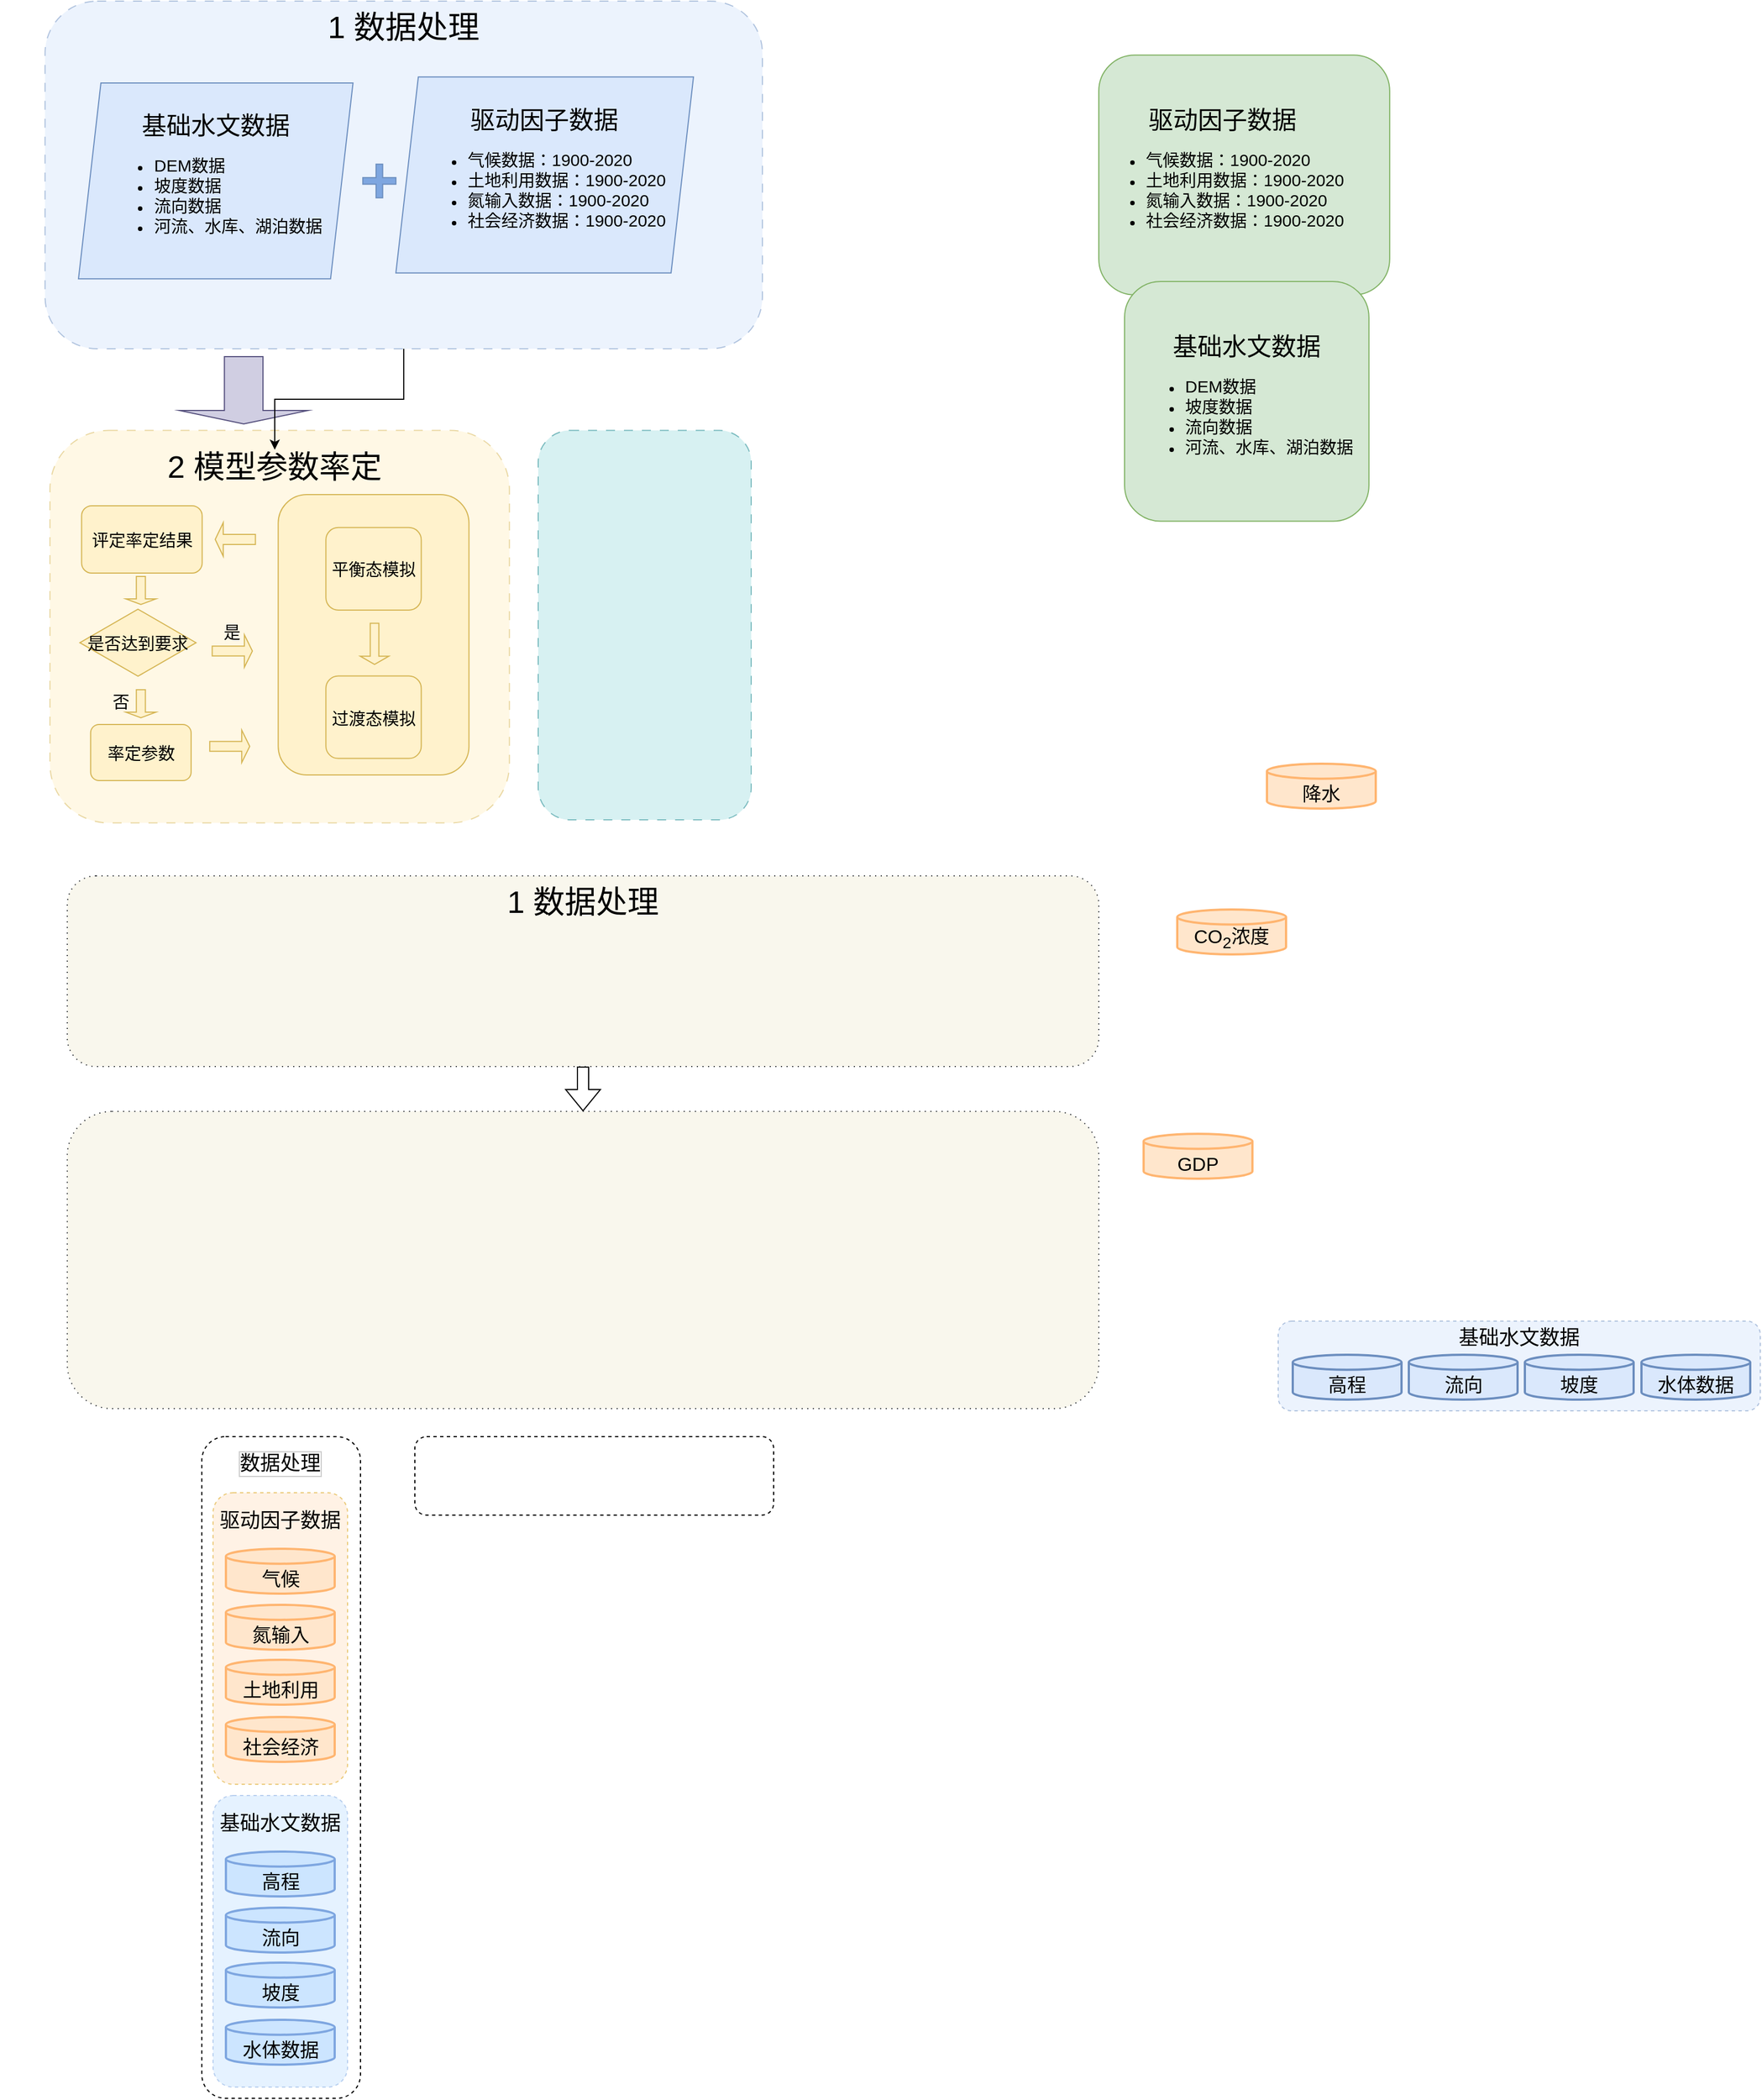 <mxfile version="27.1.4">
  <diagram id="C5RBs43oDa-KdzZeNtuy" name="Page-1">
    <mxGraphModel dx="1426" dy="791" grid="1" gridSize="10" guides="1" tooltips="1" connect="1" arrows="1" fold="1" page="1" pageScale="1" pageWidth="827" pageHeight="1169" math="0" shadow="0">
      <root>
        <mxCell id="WIyWlLk6GJQsqaUBKTNV-0" />
        <mxCell id="WIyWlLk6GJQsqaUBKTNV-1" parent="WIyWlLk6GJQsqaUBKTNV-0" />
        <mxCell id="oJPnfznHVFl8mpxEo0FU-79" value="" style="rounded=1;whiteSpace=wrap;html=1;dashed=1;" vertex="1" parent="WIyWlLk6GJQsqaUBKTNV-1">
          <mxGeometry x="200" y="1300" width="141.5" height="590" as="geometry" />
        </mxCell>
        <mxCell id="oJPnfznHVFl8mpxEo0FU-6" value="" style="group;dashed=1;fillColor=#dae8fc;strokeColor=#6c8ebf;opacity=0;" vertex="1" connectable="0" parent="WIyWlLk6GJQsqaUBKTNV-1">
          <mxGeometry x="70" y="20" width="630" height="382.76" as="geometry" />
        </mxCell>
        <mxCell id="oJPnfznHVFl8mpxEo0FU-4" value="&lt;font style=&quot;font-size: 28px;&quot;&gt;1 数据处理&lt;/font&gt;" style="rounded=1;whiteSpace=wrap;html=1;fillColor=#dae8fc;strokeColor=#6c8ebf;verticalAlign=top;dashed=1;opacity=50;dashPattern=8 8;" vertex="1" parent="oJPnfznHVFl8mpxEo0FU-6">
          <mxGeometry x="-9.83" width="639.83" height="310" as="geometry" />
        </mxCell>
        <mxCell id="oJPnfznHVFl8mpxEo0FU-9" value="" style="shape=cross;whiteSpace=wrap;html=1;fillColor=#7EA6E0;strokeColor=#6c8ebf;" vertex="1" parent="oJPnfznHVFl8mpxEo0FU-6">
          <mxGeometry x="273.603" y="145.34" width="29.492" height="30" as="geometry" />
        </mxCell>
        <mxCell id="oJPnfznHVFl8mpxEo0FU-14" value="" style="shape=singleArrow;direction=south;whiteSpace=wrap;html=1;strokeColor=#56517e;fillColor=#d0cee2;" vertex="1" parent="oJPnfznHVFl8mpxEo0FU-6">
          <mxGeometry x="109.998" y="317" width="114.702" height="60" as="geometry" />
        </mxCell>
        <mxCell id="oJPnfznHVFl8mpxEo0FU-18" value="&lt;div&gt;&lt;font style=&quot;font-size: 22px;&quot;&gt;基础水文数据&lt;/font&gt;&lt;/div&gt;&lt;div&gt;&lt;ul&gt;&lt;li style=&quot;text-align: left;&quot;&gt;&lt;font style=&quot;font-size: 15px;&quot;&gt;DEM数据&lt;/font&gt;&lt;/li&gt;&lt;li style=&quot;text-align: left;&quot;&gt;&lt;font style=&quot;font-size: 15px;&quot;&gt;坡度数据&lt;/font&gt;&lt;/li&gt;&lt;li style=&quot;text-align: left;&quot;&gt;&lt;font style=&quot;font-size: 15px;&quot;&gt;流向数据&lt;/font&gt;&lt;/li&gt;&lt;li style=&quot;text-align: left;&quot;&gt;&lt;font style=&quot;font-size: 15px;&quot;&gt;河流、水库、湖泊数据&lt;/font&gt;&lt;/li&gt;&lt;/ul&gt;&lt;/div&gt;" style="shape=parallelogram;perimeter=parallelogramPerimeter;whiteSpace=wrap;html=1;fixedSize=1;fillColor=#dae8fc;strokeColor=#6c8ebf;" vertex="1" parent="oJPnfznHVFl8mpxEo0FU-6">
          <mxGeometry x="19.996" y="73.01" width="244.839" height="174.66" as="geometry" />
        </mxCell>
        <mxCell id="oJPnfznHVFl8mpxEo0FU-17" value="&lt;div&gt;&lt;font style=&quot;font-size: 22px;&quot;&gt;驱动因子数据&lt;/font&gt;&lt;/div&gt;&lt;ul style=&quot;text-align: left;&quot;&gt;&lt;li&gt;&lt;font style=&quot;font-size: 15px;&quot;&gt;气候数据：1900-2020&lt;/font&gt;&lt;/li&gt;&lt;li&gt;&lt;font style=&quot;font-size: 15px;&quot;&gt;土地利用数据：1900-2020&lt;/font&gt;&lt;/li&gt;&lt;li&gt;&lt;font style=&quot;font-size: 15px;&quot;&gt;氮输入数据：1900-2020&lt;/font&gt;&lt;/li&gt;&lt;li&gt;&lt;font style=&quot;font-size: 15px;&quot;&gt;社会经济数据：1900-2020&lt;/font&gt;&lt;/li&gt;&lt;/ul&gt;" style="shape=parallelogram;perimeter=parallelogramPerimeter;whiteSpace=wrap;html=1;fixedSize=1;fillColor=#dae8fc;strokeColor=#6c8ebf;" vertex="1" parent="oJPnfznHVFl8mpxEo0FU-6">
          <mxGeometry x="303.09" y="67.67" width="265.424" height="174.66" as="geometry" />
        </mxCell>
        <mxCell id="oJPnfznHVFl8mpxEo0FU-0" value="&lt;div style=&quot;text-align: center;&quot;&gt;&lt;font style=&quot;font-size: 22px;&quot;&gt;驱动因子数据&lt;/font&gt;&lt;/div&gt;&lt;ul&gt;&lt;li style=&quot;&quot;&gt;&lt;font style=&quot;font-size: 15px;&quot;&gt;气候数据：1900-2020&lt;/font&gt;&lt;/li&gt;&lt;li&gt;&lt;font style=&quot;font-size: 15px;&quot;&gt;土地利用数据：1900-2020&lt;/font&gt;&lt;/li&gt;&lt;li style=&quot;&quot;&gt;&lt;font style=&quot;font-size: 15px;&quot;&gt;氮输入数据：1900-2020&lt;/font&gt;&lt;/li&gt;&lt;li style=&quot;&quot;&gt;&lt;font style=&quot;font-size: 15px;&quot;&gt;社会经济数据：1900-2020&lt;/font&gt;&lt;/li&gt;&lt;/ul&gt;" style="rounded=1;whiteSpace=wrap;html=1;align=left;fillColor=#d5e8d4;strokeColor=#82b366;movable=1;resizable=1;rotatable=1;deletable=1;editable=1;locked=0;connectable=1;" vertex="1" parent="WIyWlLk6GJQsqaUBKTNV-1">
          <mxGeometry x="1000.005" y="68.108" width="259.434" height="213.793" as="geometry" />
        </mxCell>
        <mxCell id="oJPnfznHVFl8mpxEo0FU-2" value="&lt;div style=&quot;&quot;&gt;&lt;font style=&quot;font-size: 22px;&quot;&gt;基础水文数据&lt;/font&gt;&lt;/div&gt;&lt;div style=&quot;&quot;&gt;&lt;ul&gt;&lt;li style=&quot;text-align: left;&quot;&gt;&lt;font style=&quot;font-size: 15px;&quot;&gt;DEM数据&lt;/font&gt;&lt;/li&gt;&lt;li style=&quot;text-align: left;&quot;&gt;&lt;font style=&quot;font-size: 15px;&quot;&gt;坡度数据&lt;/font&gt;&lt;/li&gt;&lt;li style=&quot;text-align: left;&quot;&gt;&lt;font style=&quot;font-size: 15px;&quot;&gt;流向数据&lt;/font&gt;&lt;/li&gt;&lt;li style=&quot;text-align: left;&quot;&gt;&lt;font style=&quot;font-size: 15px;&quot;&gt;河流、水库、湖泊数据&lt;/font&gt;&lt;/li&gt;&lt;/ul&gt;&lt;/div&gt;" style="rounded=1;whiteSpace=wrap;html=1;align=center;fillColor=#d5e8d4;strokeColor=#82b366;" vertex="1" parent="WIyWlLk6GJQsqaUBKTNV-1">
          <mxGeometry x="1023.001" y="269.998" width="217.925" height="213.793" as="geometry" />
        </mxCell>
        <mxCell id="oJPnfznHVFl8mpxEo0FU-35" value="" style="group" vertex="1" connectable="0" parent="WIyWlLk6GJQsqaUBKTNV-1">
          <mxGeometry x="20" y="402.76" width="490" height="350" as="geometry" />
        </mxCell>
        <mxCell id="oJPnfznHVFl8mpxEo0FU-3" value="" style="rounded=1;whiteSpace=wrap;html=1;fillColor=#fff2cc;strokeColor=#d6b656;opacity=50;dashed=1;dashPattern=8 8;" vertex="1" parent="oJPnfznHVFl8mpxEo0FU-35">
          <mxGeometry x="44.545" width="409.818" height="350" as="geometry" />
        </mxCell>
        <mxCell id="oJPnfznHVFl8mpxEo0FU-36" value="" style="group" vertex="1" connectable="0" parent="oJPnfznHVFl8mpxEo0FU-35">
          <mxGeometry x="71.273" y="52.24" width="356.364" height="260" as="geometry" />
        </mxCell>
        <mxCell id="oJPnfznHVFl8mpxEo0FU-21" value="&lt;font style=&quot;font-size: 15px;&quot;&gt;率定参数&lt;/font&gt;" style="rounded=1;whiteSpace=wrap;html=1;fillColor=#fff2cc;strokeColor=#d6b656;" vertex="1" parent="oJPnfznHVFl8mpxEo0FU-36">
          <mxGeometry x="9.562" y="210" width="89.613" height="50" as="geometry" />
        </mxCell>
        <mxCell id="oJPnfznHVFl8mpxEo0FU-25" value="" style="shape=singleArrow;direction=west;whiteSpace=wrap;html=1;fillColor=#fff2cc;strokeColor=#d6b656;" vertex="1" parent="oJPnfznHVFl8mpxEo0FU-36">
          <mxGeometry x="120.682" y="30" width="35.845" height="30" as="geometry" />
        </mxCell>
        <mxCell id="oJPnfznHVFl8mpxEo0FU-26" value="&lt;font style=&quot;font-size: 15px;&quot;&gt;是否达到要求&lt;/font&gt;" style="html=1;whiteSpace=wrap;aspect=fixed;shape=isoRectangle;fillColor=#fff2cc;strokeColor=#d6b656;" vertex="1" parent="oJPnfznHVFl8mpxEo0FU-36">
          <mxGeometry y="106" width="103.58" height="62.147" as="geometry" />
        </mxCell>
        <mxCell id="oJPnfznHVFl8mpxEo0FU-27" value="" style="group" vertex="1" connectable="0" parent="oJPnfznHVFl8mpxEo0FU-36">
          <mxGeometry x="171.758" y="5" width="175.228" height="250" as="geometry" />
        </mxCell>
        <mxCell id="oJPnfznHVFl8mpxEo0FU-22" value="" style="rounded=1;whiteSpace=wrap;html=1;fillColor=#fff2cc;strokeColor=#d6b656;textDirection=vertical-lr;" vertex="1" parent="oJPnfznHVFl8mpxEo0FU-27">
          <mxGeometry x="5.104" width="170.124" height="250.0" as="geometry" />
        </mxCell>
        <mxCell id="oJPnfznHVFl8mpxEo0FU-19" value="&lt;font style=&quot;font-size: 15px;&quot;&gt;平衡态模拟&lt;/font&gt;" style="rounded=1;whiteSpace=wrap;html=1;fillColor=#fff2cc;strokeColor=#d6b656;" vertex="1" parent="oJPnfznHVFl8mpxEo0FU-27">
          <mxGeometry x="47.635" y="29.412" width="85.062" height="73.529" as="geometry" />
        </mxCell>
        <mxCell id="oJPnfznHVFl8mpxEo0FU-20" value="&lt;font style=&quot;font-size: 15px;&quot;&gt;过渡态模拟&lt;/font&gt;" style="rounded=1;whiteSpace=wrap;html=1;fillColor=#fff2cc;strokeColor=#d6b656;" vertex="1" parent="oJPnfznHVFl8mpxEo0FU-27">
          <mxGeometry x="47.635" y="161.765" width="85.062" height="73.529" as="geometry" />
        </mxCell>
        <mxCell id="oJPnfznHVFl8mpxEo0FU-24" value="" style="shape=singleArrow;direction=south;whiteSpace=wrap;html=1;fillColor=#fff2cc;strokeColor=#d6b656;" vertex="1" parent="oJPnfznHVFl8mpxEo0FU-27">
          <mxGeometry x="78.257" y="114.706" width="25.519" height="36.765" as="geometry" />
        </mxCell>
        <mxCell id="oJPnfznHVFl8mpxEo0FU-28" value="&lt;span style=&quot;font-size: 15px;&quot;&gt;评定率定结果&lt;/span&gt;" style="rounded=1;whiteSpace=wrap;html=1;fillColor=#fff2cc;strokeColor=#d6b656;" vertex="1" parent="oJPnfznHVFl8mpxEo0FU-36">
          <mxGeometry x="1.497" y="15" width="107.535" height="60" as="geometry" />
        </mxCell>
        <mxCell id="oJPnfznHVFl8mpxEo0FU-29" value="" style="shape=singleArrow;direction=south;whiteSpace=wrap;html=1;fillColor=#fff2cc;strokeColor=#d6b656;" vertex="1" parent="oJPnfznHVFl8mpxEo0FU-36">
          <mxGeometry x="40.926" y="78" width="26.884" height="25" as="geometry" />
        </mxCell>
        <mxCell id="oJPnfznHVFl8mpxEo0FU-30" value="" style="shape=singleArrow;whiteSpace=wrap;html=1;fillColor=#fff2cc;strokeColor=#d6b656;" vertex="1" parent="oJPnfznHVFl8mpxEo0FU-36">
          <mxGeometry x="117.993" y="130" width="35.845" height="29" as="geometry" />
        </mxCell>
        <mxCell id="oJPnfznHVFl8mpxEo0FU-32" value="&lt;font style=&quot;font-size: 15px;&quot;&gt;是&lt;/font&gt;" style="text;html=1;align=center;verticalAlign=middle;whiteSpace=wrap;rounded=0;" vertex="1" parent="oJPnfznHVFl8mpxEo0FU-36">
          <mxGeometry x="109.032" y="112" width="53.768" height="30" as="geometry" />
        </mxCell>
        <mxCell id="oJPnfznHVFl8mpxEo0FU-33" value="" style="shape=singleArrow;direction=south;whiteSpace=wrap;html=1;fillColor=#fff2cc;strokeColor=#d6b656;" vertex="1" parent="oJPnfznHVFl8mpxEo0FU-36">
          <mxGeometry x="40.926" y="179" width="26.884" height="25" as="geometry" />
        </mxCell>
        <mxCell id="oJPnfznHVFl8mpxEo0FU-34" value="&lt;font style=&quot;font-size: 15px;&quot;&gt;否&lt;/font&gt;" style="text;html=1;align=center;verticalAlign=middle;whiteSpace=wrap;rounded=0;" vertex="1" parent="oJPnfznHVFl8mpxEo0FU-36">
          <mxGeometry x="9.562" y="174" width="53.768" height="30" as="geometry" />
        </mxCell>
        <mxCell id="oJPnfznHVFl8mpxEo0FU-37" value="&lt;font style=&quot;font-size: 28px;&quot;&gt;2 模型参数率定&lt;/font&gt;" style="text;html=1;align=center;verticalAlign=middle;whiteSpace=wrap;rounded=0;" vertex="1" parent="oJPnfznHVFl8mpxEo0FU-35">
          <mxGeometry x="139.07" y="17.24" width="211.86" height="30" as="geometry" />
        </mxCell>
        <mxCell id="oJPnfznHVFl8mpxEo0FU-38" value="" style="shape=singleArrow;whiteSpace=wrap;html=1;fillColor=#fff2cc;strokeColor=#d6b656;" vertex="1" parent="oJPnfznHVFl8mpxEo0FU-35">
          <mxGeometry x="187.091" y="267.24" width="35.636" height="29" as="geometry" />
        </mxCell>
        <mxCell id="oJPnfznHVFl8mpxEo0FU-40" value="" style="rounded=1;whiteSpace=wrap;html=1;fillColor=#b0e3e6;strokeColor=#0e8088;opacity=50;dashed=1;dashPattern=8 8;" vertex="1" parent="WIyWlLk6GJQsqaUBKTNV-1">
          <mxGeometry x="500" y="402.76" width="190" height="347.24" as="geometry" />
        </mxCell>
        <mxCell id="oJPnfznHVFl8mpxEo0FU-41" value="" style="edgeStyle=orthogonalEdgeStyle;rounded=0;orthogonalLoop=1;jettySize=auto;html=1;" edge="1" parent="WIyWlLk6GJQsqaUBKTNV-1" source="oJPnfznHVFl8mpxEo0FU-4" target="oJPnfznHVFl8mpxEo0FU-37">
          <mxGeometry relative="1" as="geometry" />
        </mxCell>
        <mxCell id="oJPnfznHVFl8mpxEo0FU-67" value="" style="edgeStyle=orthogonalEdgeStyle;rounded=0;orthogonalLoop=1;jettySize=auto;html=1;opacity=0;" edge="1" parent="WIyWlLk6GJQsqaUBKTNV-1">
          <mxGeometry relative="1" as="geometry">
            <mxPoint x="1150" y="1307" as="sourcePoint" />
            <mxPoint x="1150" y="1307" as="targetPoint" />
            <Array as="points">
              <mxPoint x="1170" y="1307" />
            </Array>
          </mxGeometry>
        </mxCell>
        <mxCell id="oJPnfznHVFl8mpxEo0FU-69" value="" style="edgeStyle=orthogonalEdgeStyle;rounded=0;orthogonalLoop=1;jettySize=auto;html=1;shape=flexArrow;" edge="1" parent="WIyWlLk6GJQsqaUBKTNV-1" source="oJPnfznHVFl8mpxEo0FU-42" target="oJPnfznHVFl8mpxEo0FU-68">
          <mxGeometry relative="1" as="geometry" />
        </mxCell>
        <mxCell id="oJPnfznHVFl8mpxEo0FU-42" value="&lt;font style=&quot;font-size: 28px;&quot;&gt;1 数据处理&lt;/font&gt;" style="rounded=1;whiteSpace=wrap;html=1;verticalAlign=top;dashed=1;dashPattern=1 4;fillColor=#f9f7ed;strokeColor=#36393d;" vertex="1" parent="WIyWlLk6GJQsqaUBKTNV-1">
          <mxGeometry x="80" y="800" width="920" height="170" as="geometry" />
        </mxCell>
        <mxCell id="oJPnfznHVFl8mpxEo0FU-50" value="&lt;span style=&quot;font-size: 17px;&quot;&gt;降水&lt;/span&gt;" style="strokeWidth=2;html=1;shape=mxgraph.flowchart.database;whiteSpace=wrap;fillColor=#ffe6cc;strokeColor=#FFB570;verticalAlign=bottom;" vertex="1" parent="WIyWlLk6GJQsqaUBKTNV-1">
          <mxGeometry x="1150" y="700" width="97" height="40" as="geometry" />
        </mxCell>
        <mxCell id="oJPnfznHVFl8mpxEo0FU-51" value="&lt;span style=&quot;font-size: 17px;&quot;&gt;CO&lt;sub&gt;2&lt;/sub&gt;浓度&lt;/span&gt;" style="strokeWidth=2;html=1;shape=mxgraph.flowchart.database;whiteSpace=wrap;fillColor=#ffe6cc;strokeColor=#FFB570;verticalAlign=bottom;" vertex="1" parent="WIyWlLk6GJQsqaUBKTNV-1">
          <mxGeometry x="1070" y="830" width="97" height="40" as="geometry" />
        </mxCell>
        <mxCell id="oJPnfznHVFl8mpxEo0FU-55" value="&lt;span style=&quot;font-size: 17px;&quot;&gt;GDP&lt;/span&gt;" style="strokeWidth=2;html=1;shape=mxgraph.flowchart.database;whiteSpace=wrap;fillColor=#ffe6cc;strokeColor=#FFB570;verticalAlign=bottom;" vertex="1" parent="WIyWlLk6GJQsqaUBKTNV-1">
          <mxGeometry x="1040" y="1030" width="97" height="40" as="geometry" />
        </mxCell>
        <mxCell id="oJPnfznHVFl8mpxEo0FU-60" value="" style="rounded=1;whiteSpace=wrap;html=1;fillColor=#dae8fc;strokeColor=#6c8ebf;dashed=1;opacity=50;container=0;" vertex="1" parent="WIyWlLk6GJQsqaUBKTNV-1">
          <mxGeometry x="1160" y="1197" width="430" height="80" as="geometry" />
        </mxCell>
        <mxCell id="oJPnfznHVFl8mpxEo0FU-61" value="&lt;font style=&quot;font-size: 17px;&quot;&gt;高程&lt;/font&gt;" style="strokeWidth=2;html=1;shape=mxgraph.flowchart.database;whiteSpace=wrap;fillColor=#dae8fc;strokeColor=#6c8ebf;verticalAlign=bottom;container=0;" vertex="1" parent="WIyWlLk6GJQsqaUBKTNV-1">
          <mxGeometry x="1173" y="1227" width="97" height="40" as="geometry" />
        </mxCell>
        <mxCell id="oJPnfznHVFl8mpxEo0FU-62" value="&lt;span style=&quot;font-size: 17px;&quot;&gt;坡度&lt;/span&gt;" style="strokeWidth=2;html=1;shape=mxgraph.flowchart.database;whiteSpace=wrap;fillColor=#dae8fc;strokeColor=#6c8ebf;verticalAlign=bottom;container=0;" vertex="1" parent="WIyWlLk6GJQsqaUBKTNV-1">
          <mxGeometry x="1380" y="1227" width="97" height="40" as="geometry" />
        </mxCell>
        <mxCell id="oJPnfznHVFl8mpxEo0FU-63" value="&lt;span style=&quot;font-size: 17px;&quot;&gt;流向&lt;/span&gt;" style="strokeWidth=2;html=1;shape=mxgraph.flowchart.database;whiteSpace=wrap;fillColor=#dae8fc;strokeColor=#6c8ebf;verticalAlign=bottom;container=0;" vertex="1" parent="WIyWlLk6GJQsqaUBKTNV-1">
          <mxGeometry x="1276.5" y="1227" width="97" height="40" as="geometry" />
        </mxCell>
        <mxCell id="oJPnfznHVFl8mpxEo0FU-64" value="&lt;span style=&quot;font-size: 17px;&quot;&gt;水体数据&lt;/span&gt;" style="strokeWidth=2;html=1;shape=mxgraph.flowchart.database;whiteSpace=wrap;fillColor=#dae8fc;strokeColor=#6c8ebf;verticalAlign=bottom;container=0;" vertex="1" parent="WIyWlLk6GJQsqaUBKTNV-1">
          <mxGeometry x="1484" y="1227" width="97" height="40" as="geometry" />
        </mxCell>
        <mxCell id="oJPnfznHVFl8mpxEo0FU-65" value="&lt;font style=&quot;font-size: 18px;&quot;&gt;基础水文数据&lt;/font&gt;" style="text;html=1;align=center;verticalAlign=middle;whiteSpace=wrap;rounded=0;container=0;" vertex="1" parent="WIyWlLk6GJQsqaUBKTNV-1">
          <mxGeometry x="1310" y="1197" width="130" height="30" as="geometry" />
        </mxCell>
        <mxCell id="oJPnfznHVFl8mpxEo0FU-68" value="" style="whiteSpace=wrap;html=1;verticalAlign=top;fillColor=#f9f7ed;strokeColor=#36393d;rounded=1;dashed=1;dashPattern=1 4;" vertex="1" parent="WIyWlLk6GJQsqaUBKTNV-1">
          <mxGeometry x="80" y="1010" width="920" height="265" as="geometry" />
        </mxCell>
        <mxCell id="oJPnfznHVFl8mpxEo0FU-44" value="" style="rounded=1;whiteSpace=wrap;html=1;fillColor=#ffe6cc;strokeColor=#d79b00;dashed=1;opacity=50;" vertex="1" parent="WIyWlLk6GJQsqaUBKTNV-1">
          <mxGeometry x="210" y="1350" width="120" height="260" as="geometry" />
        </mxCell>
        <mxCell id="oJPnfznHVFl8mpxEo0FU-56" value="&lt;font style=&quot;font-size: 18px;&quot;&gt;驱动因子数据&lt;/font&gt;" style="text;html=1;align=center;verticalAlign=middle;whiteSpace=wrap;rounded=0;" vertex="1" parent="WIyWlLk6GJQsqaUBKTNV-1">
          <mxGeometry x="210" y="1350" width="120" height="50" as="geometry" />
        </mxCell>
        <mxCell id="oJPnfznHVFl8mpxEo0FU-47" value="&lt;font style=&quot;font-size: 17px;&quot;&gt;气候&lt;/font&gt;" style="strokeWidth=2;html=1;shape=mxgraph.flowchart.database;whiteSpace=wrap;fillColor=#ffe6cc;strokeColor=#FFB570;verticalAlign=bottom;" vertex="1" parent="WIyWlLk6GJQsqaUBKTNV-1">
          <mxGeometry x="221.5" y="1400" width="97" height="40" as="geometry" />
        </mxCell>
        <mxCell id="oJPnfznHVFl8mpxEo0FU-53" value="&lt;span style=&quot;font-size: 17px;&quot;&gt;氮输入&lt;/span&gt;" style="strokeWidth=2;html=1;shape=mxgraph.flowchart.database;whiteSpace=wrap;fillColor=#ffe6cc;strokeColor=#FFB570;verticalAlign=bottom;" vertex="1" parent="WIyWlLk6GJQsqaUBKTNV-1">
          <mxGeometry x="221.5" y="1450" width="97" height="40" as="geometry" />
        </mxCell>
        <mxCell id="oJPnfznHVFl8mpxEo0FU-52" value="&lt;span style=&quot;font-size: 17px;&quot;&gt;土地利用&lt;/span&gt;" style="strokeWidth=2;html=1;shape=mxgraph.flowchart.database;whiteSpace=wrap;fillColor=#ffe6cc;strokeColor=#FFB570;verticalAlign=bottom;" vertex="1" parent="WIyWlLk6GJQsqaUBKTNV-1">
          <mxGeometry x="221.5" y="1499" width="97" height="40" as="geometry" />
        </mxCell>
        <mxCell id="oJPnfznHVFl8mpxEo0FU-54" value="&lt;span style=&quot;font-size: 17px;&quot;&gt;社会经济&lt;/span&gt;" style="strokeWidth=2;html=1;shape=mxgraph.flowchart.database;whiteSpace=wrap;fillColor=#ffe6cc;strokeColor=#FFB570;verticalAlign=bottom;" vertex="1" parent="WIyWlLk6GJQsqaUBKTNV-1">
          <mxGeometry x="221.5" y="1550" width="97" height="40" as="geometry" />
        </mxCell>
        <mxCell id="oJPnfznHVFl8mpxEo0FU-72" value="" style="rounded=1;whiteSpace=wrap;html=1;fillColor=#cce5ff;strokeColor=#7EA6E0;dashed=1;opacity=50;" vertex="1" parent="WIyWlLk6GJQsqaUBKTNV-1">
          <mxGeometry x="210" y="1620" width="120" height="260" as="geometry" />
        </mxCell>
        <mxCell id="oJPnfznHVFl8mpxEo0FU-74" value="&lt;font style=&quot;font-size: 17px;&quot;&gt;高程&lt;/font&gt;" style="strokeWidth=2;html=1;shape=mxgraph.flowchart.database;whiteSpace=wrap;fillColor=#cce5ff;strokeColor=#7EA6E0;verticalAlign=bottom;" vertex="1" parent="WIyWlLk6GJQsqaUBKTNV-1">
          <mxGeometry x="221.5" y="1670" width="97" height="40" as="geometry" />
        </mxCell>
        <mxCell id="oJPnfznHVFl8mpxEo0FU-75" value="&lt;span style=&quot;font-size: 17px;&quot;&gt;流向&lt;/span&gt;" style="strokeWidth=2;html=1;shape=mxgraph.flowchart.database;whiteSpace=wrap;fillColor=#cce5ff;strokeColor=#7EA6E0;verticalAlign=bottom;" vertex="1" parent="WIyWlLk6GJQsqaUBKTNV-1">
          <mxGeometry x="221.5" y="1720" width="97" height="40" as="geometry" />
        </mxCell>
        <mxCell id="oJPnfznHVFl8mpxEo0FU-76" value="&lt;span style=&quot;font-size: 17px;&quot;&gt;坡度&lt;/span&gt;" style="strokeWidth=2;html=1;shape=mxgraph.flowchart.database;whiteSpace=wrap;fillColor=#cce5ff;strokeColor=#7EA6E0;verticalAlign=bottom;" vertex="1" parent="WIyWlLk6GJQsqaUBKTNV-1">
          <mxGeometry x="221.5" y="1769" width="97" height="40" as="geometry" />
        </mxCell>
        <mxCell id="oJPnfznHVFl8mpxEo0FU-77" value="&lt;span style=&quot;font-size: 17px;&quot;&gt;水体数据&lt;/span&gt;" style="strokeWidth=2;html=1;shape=mxgraph.flowchart.database;whiteSpace=wrap;fillColor=#cce5ff;strokeColor=#7EA6E0;verticalAlign=bottom;" vertex="1" parent="WIyWlLk6GJQsqaUBKTNV-1">
          <mxGeometry x="221.5" y="1820" width="97" height="40" as="geometry" />
        </mxCell>
        <mxCell id="oJPnfznHVFl8mpxEo0FU-78" value="&lt;font style=&quot;font-size: 18px;&quot;&gt;基础水文数据&lt;/font&gt;" style="text;html=1;align=center;verticalAlign=middle;whiteSpace=wrap;rounded=0;" vertex="1" parent="WIyWlLk6GJQsqaUBKTNV-1">
          <mxGeometry x="210" y="1620" width="120" height="50" as="geometry" />
        </mxCell>
        <mxCell id="oJPnfznHVFl8mpxEo0FU-81" value="&lt;font style=&quot;font-size: 18px;&quot;&gt;数据处理&lt;/font&gt;" style="text;html=1;align=center;verticalAlign=middle;whiteSpace=wrap;rounded=0;textShadow=0;labelBackgroundColor=#FFFFFF;labelBorderColor=#CCCCCC;" vertex="1" parent="WIyWlLk6GJQsqaUBKTNV-1">
          <mxGeometry x="210" y="1308" width="120" height="32" as="geometry" />
        </mxCell>
        <mxCell id="oJPnfznHVFl8mpxEo0FU-82" value="" style="rounded=1;whiteSpace=wrap;html=1;dashed=1;" vertex="1" parent="WIyWlLk6GJQsqaUBKTNV-1">
          <mxGeometry x="390" y="1300" width="320" height="70" as="geometry" />
        </mxCell>
      </root>
    </mxGraphModel>
  </diagram>
</mxfile>
